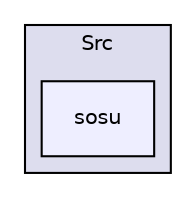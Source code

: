 digraph "E:/Documents/emu84/Src/sosu" {
  compound=true
  node [ fontsize="10", fontname="Helvetica"];
  edge [ labelfontsize="10", labelfontname="Helvetica"];
  subgraph clusterdir_70617a7689e3ba1052ef75efeabd00df {
    graph [ bgcolor="#ddddee", pencolor="black", label="Src" fontname="Helvetica", fontsize="10", URL="dir_70617a7689e3ba1052ef75efeabd00df.html"]
  dir_6a40ec8b2a091a615b531c96f17ff885 [shape=box, label="sosu", style="filled", fillcolor="#eeeeff", pencolor="black", URL="dir_6a40ec8b2a091a615b531c96f17ff885.html"];
  }
}

